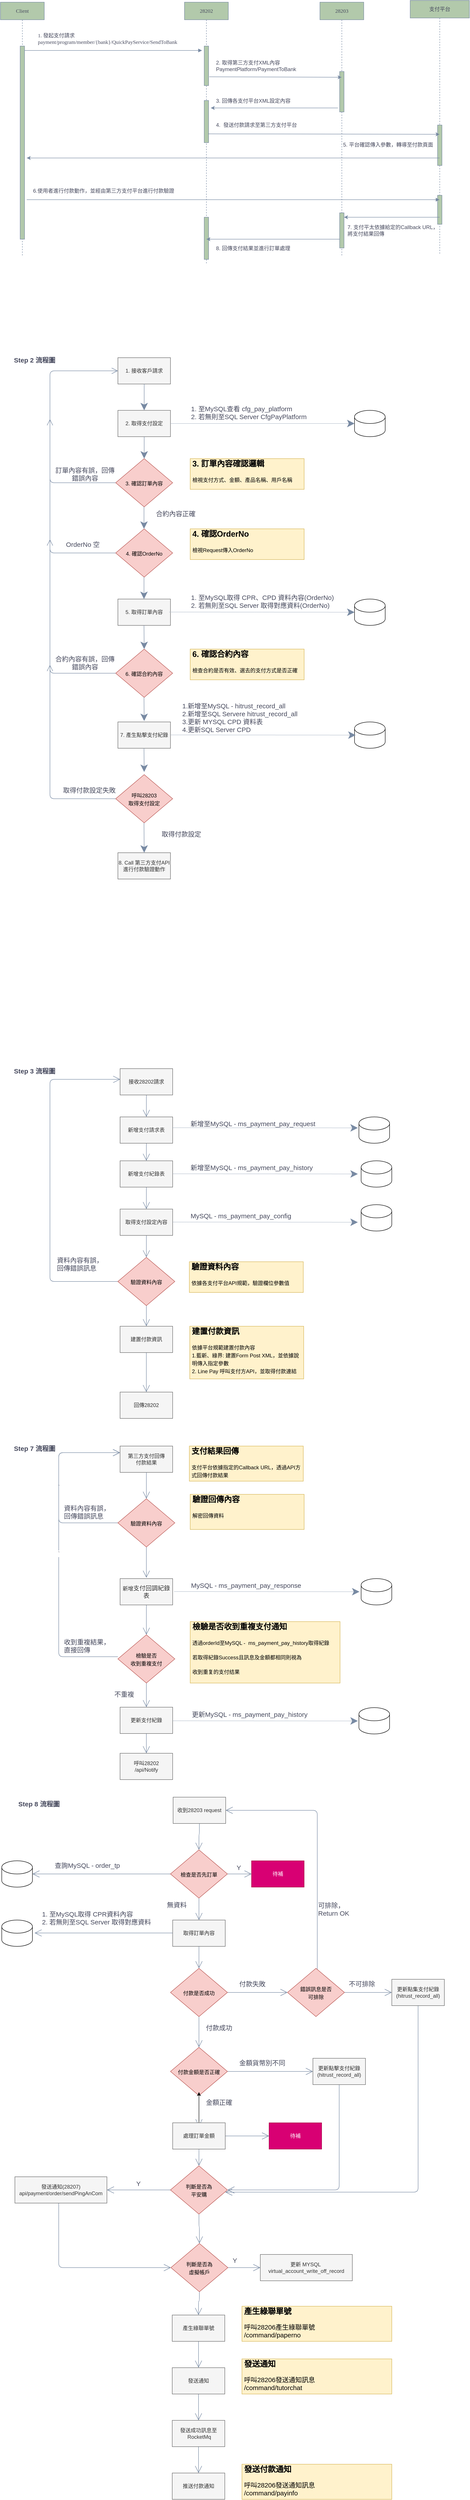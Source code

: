 <mxfile version="20.2.7" type="device"><diagram name="Page-1" id="13e1069c-82ec-6db2-03f1-153e76fe0fe0"><mxGraphModel dx="1422" dy="762" grid="1" gridSize="10" guides="1" tooltips="1" connect="1" arrows="1" fold="1" page="1" pageScale="1" pageWidth="1169" pageHeight="827" math="0" shadow="0"><root><mxCell id="0"/><mxCell id="1" parent="0"/><mxCell id="7baba1c4bc27f4b0-2" value="28202" style="shape=umlLifeline;perimeter=lifelinePerimeter;whiteSpace=wrap;html=1;container=1;collapsible=0;recursiveResize=0;outlineConnect=0;rounded=0;shadow=0;comic=0;labelBackgroundColor=none;strokeWidth=1;fontFamily=Verdana;fontSize=12;align=center;fillColor=#B2C9AB;strokeColor=#788AA3;fontColor=#46495D;" parent="1" vertex="1"><mxGeometry x="467" y="70" width="100" height="596" as="geometry"/></mxCell><mxCell id="7baba1c4bc27f4b0-10" value="" style="html=1;points=[];perimeter=orthogonalPerimeter;rounded=0;shadow=0;comic=0;labelBackgroundColor=none;strokeWidth=1;fontFamily=Verdana;fontSize=12;align=center;fillColor=#B2C9AB;strokeColor=#788AA3;fontColor=#46495D;" parent="7baba1c4bc27f4b0-2" vertex="1"><mxGeometry x="45" y="100" width="10" height="90" as="geometry"/></mxCell><mxCell id="J6iVhQArOqbqRwW2A1_2-15" value="" style="html=1;points=[];perimeter=orthogonalPerimeter;rounded=0;shadow=0;comic=0;labelBackgroundColor=none;strokeWidth=1;fontFamily=Verdana;fontSize=12;align=center;fillColor=#B2C9AB;strokeColor=#788AA3;fontColor=#46495D;" parent="7baba1c4bc27f4b0-2" vertex="1"><mxGeometry x="45" y="224" width="10" height="96" as="geometry"/></mxCell><mxCell id="J6iVhQArOqbqRwW2A1_2-30" value="" style="html=1;points=[];perimeter=orthogonalPerimeter;rounded=0;shadow=0;comic=0;labelBackgroundColor=none;strokeWidth=1;fontFamily=Verdana;fontSize=12;align=center;fillColor=#B2C9AB;strokeColor=#788AA3;fontColor=#46495D;" parent="7baba1c4bc27f4b0-2" vertex="1"><mxGeometry x="45.0" y="490" width="10" height="96" as="geometry"/></mxCell><mxCell id="7baba1c4bc27f4b0-3" value="28203" style="shape=umlLifeline;perimeter=lifelinePerimeter;whiteSpace=wrap;html=1;container=1;collapsible=0;recursiveResize=0;outlineConnect=0;rounded=0;shadow=0;comic=0;labelBackgroundColor=none;strokeWidth=1;fontFamily=Verdana;fontSize=12;align=center;fillColor=#B2C9AB;strokeColor=#788AA3;fontColor=#46495D;" parent="1" vertex="1"><mxGeometry x="776.05" y="70" width="100" height="580" as="geometry"/></mxCell><mxCell id="7baba1c4bc27f4b0-13" value="" style="html=1;points=[];perimeter=orthogonalPerimeter;rounded=0;shadow=0;comic=0;labelBackgroundColor=none;strokeWidth=1;fontFamily=Verdana;fontSize=12;align=center;fillColor=#B2C9AB;strokeColor=#788AA3;fontColor=#46495D;" parent="7baba1c4bc27f4b0-3" vertex="1"><mxGeometry x="45" y="158" width="10" height="92" as="geometry"/></mxCell><mxCell id="J6iVhQArOqbqRwW2A1_2-28" value="" style="html=1;points=[];perimeter=orthogonalPerimeter;rounded=0;shadow=0;comic=0;labelBackgroundColor=none;strokeWidth=1;fontFamily=Verdana;fontSize=12;align=center;fillColor=#B2C9AB;strokeColor=#788AA3;fontColor=#46495D;" parent="7baba1c4bc27f4b0-3" vertex="1"><mxGeometry x="45" y="480" width="10" height="80" as="geometry"/></mxCell><mxCell id="7baba1c4bc27f4b0-4" value="支付平台" style="shape=umlLifeline;perimeter=lifelinePerimeter;whiteSpace=wrap;html=1;container=1;collapsible=0;recursiveResize=0;outlineConnect=0;rounded=0;shadow=0;comic=0;labelBackgroundColor=none;strokeWidth=1;fontFamily=Verdana;fontSize=12;align=center;fillColor=#B2C9AB;strokeColor=#788AA3;fontColor=#46495D;" parent="1" vertex="1"><mxGeometry x="982" y="66" width="135" height="580" as="geometry"/></mxCell><mxCell id="J6iVhQArOqbqRwW2A1_2-19" value="" style="html=1;points=[];perimeter=orthogonalPerimeter;rounded=0;shadow=0;comic=0;labelBackgroundColor=none;strokeWidth=1;fontFamily=Verdana;fontSize=12;align=center;fillColor=#B2C9AB;strokeColor=#788AA3;fontColor=#46495D;" parent="7baba1c4bc27f4b0-4" vertex="1"><mxGeometry x="62.5" y="284" width="10" height="92" as="geometry"/></mxCell><mxCell id="J6iVhQArOqbqRwW2A1_2-25" value="" style="html=1;points=[];perimeter=orthogonalPerimeter;rounded=0;shadow=0;comic=0;labelBackgroundColor=none;strokeWidth=1;fontFamily=Verdana;fontSize=12;align=center;fillColor=#B2C9AB;strokeColor=#788AA3;fontColor=#46495D;" parent="7baba1c4bc27f4b0-4" vertex="1"><mxGeometry x="62.5" y="444" width="10" height="66" as="geometry"/></mxCell><mxCell id="7baba1c4bc27f4b0-8" value="Client" style="shape=umlLifeline;perimeter=lifelinePerimeter;whiteSpace=wrap;html=1;container=1;collapsible=0;recursiveResize=0;outlineConnect=0;rounded=0;shadow=0;comic=0;labelBackgroundColor=none;strokeWidth=1;fontFamily=Verdana;fontSize=12;align=center;fillColor=#B2C9AB;strokeColor=#788AA3;fontColor=#46495D;" parent="1" vertex="1"><mxGeometry x="47" y="70" width="100" height="580" as="geometry"/></mxCell><mxCell id="7baba1c4bc27f4b0-9" value="" style="html=1;points=[];perimeter=orthogonalPerimeter;rounded=0;shadow=0;comic=0;labelBackgroundColor=none;strokeWidth=1;fontFamily=Verdana;fontSize=12;align=center;fillColor=#B2C9AB;strokeColor=#788AA3;fontColor=#46495D;" parent="7baba1c4bc27f4b0-8" vertex="1"><mxGeometry x="45" y="100" width="10" height="440" as="geometry"/></mxCell><mxCell id="7baba1c4bc27f4b0-11" value="&lt;div style=&quot;text-align: left;&quot;&gt;&lt;span style=&quot;background-color: initial;&quot;&gt;1. 發起支付請求&lt;/span&gt;&lt;/div&gt;payment/program/member/{bank}/QuickPayService/SendToBank" style="html=1;verticalAlign=bottom;endArrow=block;labelBackgroundColor=none;fontFamily=Verdana;fontSize=12;edgeStyle=elbowEdgeStyle;elbow=vertical;rounded=0;curved=1;strokeColor=#788AA3;fontColor=#46495D;" parent="1" source="7baba1c4bc27f4b0-9" edge="1"><mxGeometry x="-0.066" y="10" relative="1" as="geometry"><mxPoint x="267" y="190" as="sourcePoint"/><mxPoint x="507" y="180" as="targetPoint"/><Array as="points"><mxPoint x="287" y="180"/></Array><mxPoint as="offset"/></mxGeometry></mxCell><mxCell id="J6iVhQArOqbqRwW2A1_2-12" value="" style="endArrow=classic;html=1;rounded=0;curved=1;strokeColor=#788AA3;fontColor=#46495D;" parent="1" target="7baba1c4bc27f4b0-3" edge="1"><mxGeometry width="50" height="50" relative="1" as="geometry"><mxPoint x="523.447" y="240" as="sourcePoint"/><mxPoint x="800.53" y="218.68" as="targetPoint"/><Array as="points"><mxPoint x="627" y="241"/></Array></mxGeometry></mxCell><mxCell id="J6iVhQArOqbqRwW2A1_2-14" value="2. 取得第三方支付XML內容&lt;br&gt;PaymentPlatform/PaymentToBank" style="text;html=1;strokeColor=none;fillColor=none;align=left;verticalAlign=middle;whiteSpace=wrap;rounded=0;fontColor=#46495D;" parent="1" vertex="1"><mxGeometry x="537" y="200" width="270" height="30" as="geometry"/></mxCell><mxCell id="J6iVhQArOqbqRwW2A1_2-16" value="" style="endArrow=classic;html=1;rounded=0;curved=1;strokeColor=#788AA3;fontColor=#46495D;" parent="1" edge="1"><mxGeometry width="50" height="50" relative="1" as="geometry"><mxPoint x="817" y="311" as="sourcePoint"/><mxPoint x="527" y="311" as="targetPoint"/><Array as="points"><mxPoint x="667" y="311"/></Array></mxGeometry></mxCell><mxCell id="J6iVhQArOqbqRwW2A1_2-17" value="3. 回傳各支付平台XML設定內容" style="text;html=1;strokeColor=none;fillColor=none;align=left;verticalAlign=middle;whiteSpace=wrap;rounded=0;fontColor=#46495D;" parent="1" vertex="1"><mxGeometry x="537" y="280" width="270" height="30" as="geometry"/></mxCell><mxCell id="J6iVhQArOqbqRwW2A1_2-20" value="" style="endArrow=classic;html=1;rounded=0;curved=1;strokeColor=#788AA3;fontColor=#46495D;" parent="1" target="7baba1c4bc27f4b0-4" edge="1"><mxGeometry width="50" height="50" relative="1" as="geometry"><mxPoint x="520.947" y="370" as="sourcePoint"/><mxPoint x="823.05" y="371" as="targetPoint"/><Array as="points"><mxPoint x="624.5" y="371"/></Array></mxGeometry></mxCell><mxCell id="J6iVhQArOqbqRwW2A1_2-21" value="4.&amp;nbsp; 發送付款請求至第三方支付平台" style="text;html=1;strokeColor=none;fillColor=none;align=left;verticalAlign=middle;whiteSpace=wrap;rounded=0;fontColor=#46495D;" parent="1" vertex="1"><mxGeometry x="537" y="335" width="430" height="30" as="geometry"/></mxCell><mxCell id="J6iVhQArOqbqRwW2A1_2-22" value="" style="endArrow=classic;html=1;rounded=0;curved=1;strokeColor=#788AA3;fontColor=#46495D;" parent="1" source="7baba1c4bc27f4b0-4" edge="1"><mxGeometry width="50" height="50" relative="1" as="geometry"><mxPoint x="1066.05" y="425" as="sourcePoint"/><mxPoint x="107" y="425" as="targetPoint"/><Array as="points"><mxPoint x="916.05" y="425"/></Array></mxGeometry></mxCell><mxCell id="J6iVhQArOqbqRwW2A1_2-23" value="5. 平台確認傳入參數，轉導至付款頁面" style="text;html=1;strokeColor=none;fillColor=none;align=left;verticalAlign=middle;whiteSpace=wrap;rounded=0;fontColor=#46495D;" parent="1" vertex="1"><mxGeometry x="827" y="380" width="220" height="30" as="geometry"/></mxCell><mxCell id="J6iVhQArOqbqRwW2A1_2-24" value="&lt;div style=&quot;text-align: left;&quot;&gt;&lt;/div&gt;" style="html=1;verticalAlign=bottom;endArrow=block;labelBackgroundColor=none;fontFamily=Verdana;fontSize=12;edgeStyle=elbowEdgeStyle;elbow=vertical;rounded=0;curved=1;strokeColor=#788AA3;fontColor=#46495D;exitX=0;exitY=1.167;exitDx=0;exitDy=0;exitPerimeter=0;" parent="1" source="J6iVhQArOqbqRwW2A1_2-26" target="7baba1c4bc27f4b0-4" edge="1"><mxGeometry x="-0.549" y="20" relative="1" as="geometry"><mxPoint x="46" y="519.999" as="sourcePoint"/><mxPoint x="1070.55" y="520.105" as="targetPoint"/><mxPoint as="offset"/><Array as="points"><mxPoint x="107" y="520"/></Array></mxGeometry></mxCell><mxCell id="J6iVhQArOqbqRwW2A1_2-26" value="6.使用者進行付款動作，並經由第三方支付平台進行付款驗證" style="text;html=1;align=center;verticalAlign=middle;resizable=0;points=[];autosize=1;strokeColor=none;fillColor=none;rounded=0;fontColor=#46495D;" parent="1" vertex="1"><mxGeometry x="107" y="485" width="350" height="30" as="geometry"/></mxCell><mxCell id="J6iVhQArOqbqRwW2A1_2-27" value="" style="endArrow=classic;html=1;rounded=0;curved=1;strokeColor=#788AA3;fontColor=#46495D;" parent="1" source="7baba1c4bc27f4b0-4" target="J6iVhQArOqbqRwW2A1_2-28" edge="1"><mxGeometry width="50" height="50" relative="1" as="geometry"><mxPoint x="1066.05" y="560" as="sourcePoint"/><mxPoint x="776.05" y="560" as="targetPoint"/><Array as="points"><mxPoint x="916.05" y="560"/></Array></mxGeometry></mxCell><mxCell id="J6iVhQArOqbqRwW2A1_2-29" value="7. 支付平太依據給定的Callback URL，&lt;br&gt;將支付結果回傳" style="text;html=1;align=left;verticalAlign=middle;resizable=0;points=[];autosize=1;strokeColor=none;fillColor=none;rounded=0;fontColor=#46495D;" parent="1" vertex="1"><mxGeometry x="837.05" y="570" width="230" height="40" as="geometry"/></mxCell><mxCell id="J6iVhQArOqbqRwW2A1_2-31" value="" style="endArrow=classic;html=1;rounded=0;curved=1;strokeColor=#788AA3;fontColor=#46495D;" parent="1" source="J6iVhQArOqbqRwW2A1_2-28" target="7baba1c4bc27f4b0-2" edge="1"><mxGeometry width="50" height="50" relative="1" as="geometry"><mxPoint x="809.975" y="610" as="sourcePoint"/><mxPoint x="537.0" y="610" as="targetPoint"/><Array as="points"><mxPoint x="622" y="610"/></Array></mxGeometry></mxCell><mxCell id="J6iVhQArOqbqRwW2A1_2-32" value="8. 回傳支付結果並進行訂單處理" style="text;html=1;align=left;verticalAlign=middle;resizable=0;points=[];autosize=1;strokeColor=none;fillColor=none;rounded=0;fontColor=#46495D;" parent="1" vertex="1"><mxGeometry x="537" y="616" width="190" height="30" as="geometry"/></mxCell><mxCell id="J6iVhQArOqbqRwW2A1_2-33" value="1. 接收客戶請求" style="rounded=0;whiteSpace=wrap;html=1;fillColor=#f5f5f5;strokeColor=#666666;fontColor=#333333;" parent="1" vertex="1"><mxGeometry x="315" y="880" width="120" height="60" as="geometry"/></mxCell><mxCell id="J6iVhQArOqbqRwW2A1_2-34" value="&lt;font style=&quot;font-size: 15px;&quot;&gt;&lt;b&gt;Step 2 流程圖&lt;/b&gt;&lt;/font&gt;" style="text;html=1;strokeColor=none;fillColor=none;align=center;verticalAlign=middle;whiteSpace=wrap;rounded=0;fontColor=#46495D;" parent="1" vertex="1"><mxGeometry x="70" y="870" width="110" height="30" as="geometry"/></mxCell><mxCell id="J6iVhQArOqbqRwW2A1_2-37" value="2. 取得支付設定" style="rounded=0;whiteSpace=wrap;html=1;fillColor=#f5f5f5;strokeColor=#666666;fontColor=#333333;" parent="1" vertex="1"><mxGeometry x="315" y="1000" width="120" height="60" as="geometry"/></mxCell><mxCell id="J6iVhQArOqbqRwW2A1_2-38" value="" style="endArrow=classic;html=1;rounded=0;fontSize=15;fontColor=#46495D;startSize=14;endSize=14;strokeColor=#788AA3;fillColor=#B2C9AB;curved=1;exitX=0.5;exitY=1;exitDx=0;exitDy=0;entryX=0.5;entryY=0;entryDx=0;entryDy=0;" parent="1" source="J6iVhQArOqbqRwW2A1_2-33" target="J6iVhQArOqbqRwW2A1_2-37" edge="1"><mxGeometry width="50" height="50" relative="1" as="geometry"><mxPoint x="165" y="1000" as="sourcePoint"/><mxPoint x="215" y="950" as="targetPoint"/></mxGeometry></mxCell><mxCell id="J6iVhQArOqbqRwW2A1_2-39" value="" style="shape=cylinder3;whiteSpace=wrap;html=1;boundedLbl=1;backgroundOutline=1;size=15;fontSize=15;" parent="1" vertex="1"><mxGeometry x="855" y="1000" width="70" height="60" as="geometry"/></mxCell><mxCell id="J6iVhQArOqbqRwW2A1_2-40" value="" style="endArrow=classic;html=1;rounded=0;fontSize=15;fontColor=#46495D;startSize=14;endSize=14;strokeColor=#788AA3;fillColor=#B2C9AB;curved=1;exitX=1;exitY=0.5;exitDx=0;exitDy=0;dashed=1;dashPattern=1 1;entryX=0;entryY=0.5;entryDx=0;entryDy=0;entryPerimeter=0;" parent="1" source="J6iVhQArOqbqRwW2A1_2-37" target="J6iVhQArOqbqRwW2A1_2-39" edge="1"><mxGeometry width="50" height="50" relative="1" as="geometry"><mxPoint x="605" y="1070" as="sourcePoint"/><mxPoint x="545" y="1030" as="targetPoint"/></mxGeometry></mxCell><mxCell id="J6iVhQArOqbqRwW2A1_2-42" value="1. 至MySQL查看&amp;nbsp;cfg_pay_platform&lt;br&gt;2. 若無則至SQL Server&amp;nbsp;CfgPayPlatform" style="text;html=1;strokeColor=none;fillColor=none;align=left;verticalAlign=middle;whiteSpace=wrap;rounded=0;fontSize=15;fontColor=#46495D;" parent="1" vertex="1"><mxGeometry x="480" y="980" width="320" height="50" as="geometry"/></mxCell><mxCell id="J6iVhQArOqbqRwW2A1_2-45" value="" style="endArrow=classic;html=1;rounded=0;fontSize=15;fontColor=#46495D;startSize=14;endSize=14;strokeColor=#788AA3;fillColor=#B2C9AB;curved=1;entryX=0.5;entryY=0;entryDx=0;entryDy=0;exitX=0.5;exitY=1;exitDx=0;exitDy=0;" parent="1" source="J6iVhQArOqbqRwW2A1_2-37" target="J6iVhQArOqbqRwW2A1_2-46" edge="1"><mxGeometry width="50" height="50" relative="1" as="geometry"><mxPoint x="385" y="1070" as="sourcePoint"/><mxPoint x="378" y="1119" as="targetPoint"/></mxGeometry></mxCell><mxCell id="J6iVhQArOqbqRwW2A1_2-46" value="&lt;font style=&quot;font-size: 12px;&quot;&gt;3. 確認訂單內容&lt;/font&gt;" style="rhombus;whiteSpace=wrap;html=1;fontSize=15;strokeColor=#b85450;fillColor=#f8cecc;" parent="1" vertex="1"><mxGeometry x="310" y="1110" width="130" height="110" as="geometry"/></mxCell><mxCell id="J6iVhQArOqbqRwW2A1_2-53" value="" style="endArrow=open;endFill=1;endSize=12;html=1;rounded=1;fontSize=15;fontColor=#46495D;strokeColor=#788AA3;fillColor=#B2C9AB;exitX=0;exitY=0.5;exitDx=0;exitDy=0;entryX=0;entryY=0.5;entryDx=0;entryDy=0;" parent="1" source="J6iVhQArOqbqRwW2A1_2-46" target="J6iVhQArOqbqRwW2A1_2-33" edge="1"><mxGeometry width="160" relative="1" as="geometry"><mxPoint x="110" y="1150" as="sourcePoint"/><mxPoint x="270" y="1150" as="targetPoint"/><Array as="points"><mxPoint x="160" y="1165"/><mxPoint x="160" y="1030"/><mxPoint x="160" y="910"/></Array></mxGeometry></mxCell><mxCell id="J6iVhQArOqbqRwW2A1_2-54" value="訂單內容有誤，回傳錯誤內容" style="text;html=1;strokeColor=none;fillColor=none;align=center;verticalAlign=middle;whiteSpace=wrap;rounded=0;fontSize=15;fontColor=#46495D;" parent="1" vertex="1"><mxGeometry x="170" y="1130" width="140" height="30" as="geometry"/></mxCell><mxCell id="J6iVhQArOqbqRwW2A1_2-55" value="&lt;h1 style=&quot;font-size: 18px;&quot;&gt;&lt;font style=&quot;font-size: 18px;&quot;&gt;3. 訂單內容確認邏輯&lt;/font&gt;&lt;/h1&gt;&lt;p style=&quot;&quot;&gt;&lt;font style=&quot;font-size: 12px;&quot;&gt;檢視支付方式、金額、產品名稱、用戶名稱&lt;/font&gt;&lt;/p&gt;" style="text;html=1;strokeColor=#d6b656;fillColor=#fff2cc;spacing=5;spacingTop=-20;whiteSpace=wrap;overflow=hidden;rounded=0;fontSize=15;" parent="1" vertex="1"><mxGeometry x="480" y="1110" width="260" height="70" as="geometry"/></mxCell><mxCell id="J6iVhQArOqbqRwW2A1_2-56" value="" style="endArrow=classic;html=1;rounded=0;fontSize=15;fontColor=#46495D;startSize=14;endSize=14;strokeColor=#788AA3;fillColor=#B2C9AB;curved=1;entryX=0.5;entryY=0;entryDx=0;entryDy=0;exitX=0.5;exitY=1;exitDx=0;exitDy=0;" parent="1" edge="1"><mxGeometry width="50" height="50" relative="1" as="geometry"><mxPoint x="374.57" y="1220" as="sourcePoint"/><mxPoint x="374.57" y="1270" as="targetPoint"/></mxGeometry></mxCell><mxCell id="J6iVhQArOqbqRwW2A1_2-57" value="&lt;font style=&quot;font-size: 12px;&quot;&gt;4. 確認OrderNo&lt;br&gt;&lt;/font&gt;" style="rhombus;whiteSpace=wrap;html=1;fontSize=15;strokeColor=#b85450;fillColor=#f8cecc;" parent="1" vertex="1"><mxGeometry x="310" y="1270" width="130" height="110" as="geometry"/></mxCell><mxCell id="J6iVhQArOqbqRwW2A1_2-58" value="合約內容正確" style="text;html=1;strokeColor=none;fillColor=none;align=left;verticalAlign=middle;whiteSpace=wrap;rounded=0;fontSize=15;fontColor=#46495D;" parent="1" vertex="1"><mxGeometry x="400" y="1220" width="140" height="30" as="geometry"/></mxCell><mxCell id="J6iVhQArOqbqRwW2A1_2-59" value="" style="endArrow=open;endFill=1;endSize=12;html=1;rounded=1;fontSize=15;fontColor=#46495D;strokeColor=#788AA3;fillColor=#B2C9AB;exitX=0;exitY=0.5;exitDx=0;exitDy=0;" parent="1" source="J6iVhQArOqbqRwW2A1_2-57" edge="1"><mxGeometry width="160" relative="1" as="geometry"><mxPoint x="310" y="1325" as="sourcePoint"/><mxPoint x="160" y="1020" as="targetPoint"/><Array as="points"><mxPoint x="160" y="1325"/><mxPoint x="160" y="1190"/><mxPoint x="160" y="1070"/></Array></mxGeometry></mxCell><mxCell id="J6iVhQArOqbqRwW2A1_2-60" value="OrderNo 空" style="text;html=1;strokeColor=none;fillColor=none;align=center;verticalAlign=middle;whiteSpace=wrap;rounded=0;fontSize=15;fontColor=#46495D;" parent="1" vertex="1"><mxGeometry x="165" y="1290" width="140" height="30" as="geometry"/></mxCell><mxCell id="J6iVhQArOqbqRwW2A1_2-62" value="" style="endArrow=classic;html=1;rounded=0;fontSize=15;fontColor=#46495D;startSize=14;endSize=14;strokeColor=#788AA3;fillColor=#B2C9AB;curved=1;entryX=0.5;entryY=0;entryDx=0;entryDy=0;exitX=0.5;exitY=1;exitDx=0;exitDy=0;" parent="1" edge="1"><mxGeometry width="50" height="50" relative="1" as="geometry"><mxPoint x="374.57" y="1380" as="sourcePoint"/><mxPoint x="374.57" y="1430" as="targetPoint"/></mxGeometry></mxCell><mxCell id="J6iVhQArOqbqRwW2A1_2-63" value="&lt;h1 style=&quot;font-size: 18px;&quot;&gt;4. 確認OrderNo&lt;/h1&gt;&lt;p style=&quot;&quot;&gt;&lt;font style=&quot;font-size: 12px;&quot;&gt;檢視Request傳入OrderNo&lt;/font&gt;&lt;/p&gt;" style="text;html=1;strokeColor=#d6b656;fillColor=#fff2cc;spacing=5;spacingTop=-20;whiteSpace=wrap;overflow=hidden;rounded=0;fontSize=15;" parent="1" vertex="1"><mxGeometry x="480" y="1270" width="260" height="70" as="geometry"/></mxCell><mxCell id="J6iVhQArOqbqRwW2A1_2-64" value="5. 取得訂單內容" style="rounded=0;whiteSpace=wrap;html=1;fillColor=#f5f5f5;strokeColor=#666666;fontColor=#333333;" parent="1" vertex="1"><mxGeometry x="315" y="1430" width="120" height="60" as="geometry"/></mxCell><mxCell id="J6iVhQArOqbqRwW2A1_2-65" value="" style="endArrow=classic;html=1;rounded=0;fontSize=15;fontColor=#46495D;startSize=14;endSize=14;strokeColor=#788AA3;fillColor=#B2C9AB;curved=1;exitX=1;exitY=0.5;exitDx=0;exitDy=0;dashed=1;dashPattern=1 1;entryX=0;entryY=0.5;entryDx=0;entryDy=0;entryPerimeter=0;" parent="1" target="J6iVhQArOqbqRwW2A1_2-66" edge="1"><mxGeometry width="50" height="50" relative="1" as="geometry"><mxPoint x="432.48" y="1459.57" as="sourcePoint"/><mxPoint x="787.53" y="1459.57" as="targetPoint"/></mxGeometry></mxCell><mxCell id="J6iVhQArOqbqRwW2A1_2-66" value="" style="shape=cylinder3;whiteSpace=wrap;html=1;boundedLbl=1;backgroundOutline=1;size=15;fontSize=15;" parent="1" vertex="1"><mxGeometry x="855" y="1430" width="70" height="60" as="geometry"/></mxCell><mxCell id="J6iVhQArOqbqRwW2A1_2-67" value="1. 至MySQL取得 CPR、CPD 資料內容(OrderNo)&lt;br&gt;2. 若無則至SQL Server 取得對應資料(OrderNo)" style="text;html=1;strokeColor=none;fillColor=none;align=left;verticalAlign=middle;whiteSpace=wrap;rounded=0;fontSize=15;fontColor=#46495D;" parent="1" vertex="1"><mxGeometry x="480" y="1410" width="350" height="50" as="geometry"/></mxCell><mxCell id="J6iVhQArOqbqRwW2A1_2-68" value="&lt;font style=&quot;font-size: 12px;&quot;&gt;6. 確認合約內容&lt;/font&gt;" style="rhombus;whiteSpace=wrap;html=1;fontSize=15;strokeColor=#b85450;fillColor=#f8cecc;" parent="1" vertex="1"><mxGeometry x="310" y="1544" width="130" height="110" as="geometry"/></mxCell><mxCell id="J6iVhQArOqbqRwW2A1_2-69" value="" style="endArrow=classic;html=1;rounded=0;fontSize=15;fontColor=#46495D;startSize=14;endSize=14;strokeColor=#788AA3;fillColor=#B2C9AB;curved=1;entryX=0.5;entryY=0;entryDx=0;entryDy=0;exitX=0.5;exitY=1;exitDx=0;exitDy=0;" parent="1" target="J6iVhQArOqbqRwW2A1_2-68" edge="1"><mxGeometry width="50" height="50" relative="1" as="geometry"><mxPoint x="374.57" y="1490" as="sourcePoint"/><mxPoint x="374.57" y="1540" as="targetPoint"/></mxGeometry></mxCell><mxCell id="J6iVhQArOqbqRwW2A1_2-70" value="" style="endArrow=open;endFill=1;endSize=12;html=1;rounded=1;fontSize=15;fontColor=#46495D;strokeColor=#788AA3;fillColor=#B2C9AB;exitX=0;exitY=0.5;exitDx=0;exitDy=0;" parent="1" edge="1"><mxGeometry width="160" relative="1" as="geometry"><mxPoint x="310" y="1599" as="sourcePoint"/><mxPoint x="160" y="1294" as="targetPoint"/><Array as="points"><mxPoint x="160" y="1599"/><mxPoint x="160" y="1464"/><mxPoint x="160" y="1344"/></Array></mxGeometry></mxCell><mxCell id="J6iVhQArOqbqRwW2A1_2-71" value="合約內容有誤，回傳錯誤內容" style="text;html=1;strokeColor=none;fillColor=none;align=center;verticalAlign=middle;whiteSpace=wrap;rounded=0;fontSize=15;fontColor=#46495D;" parent="1" vertex="1"><mxGeometry x="170" y="1560" width="140" height="30" as="geometry"/></mxCell><mxCell id="J6iVhQArOqbqRwW2A1_2-72" value="&lt;h1 style=&quot;font-size: 18px;&quot;&gt;6. 確認合約內容&lt;/h1&gt;&lt;p style=&quot;&quot;&gt;&lt;font style=&quot;font-size: 12px;&quot;&gt;檢查合約是否有效、選去的支付方式是否正確&lt;/font&gt;&lt;/p&gt;" style="text;html=1;strokeColor=#d6b656;fillColor=#fff2cc;spacing=5;spacingTop=-20;whiteSpace=wrap;overflow=hidden;rounded=0;fontSize=15;" parent="1" vertex="1"><mxGeometry x="480" y="1544" width="260" height="70" as="geometry"/></mxCell><mxCell id="J6iVhQArOqbqRwW2A1_2-73" value="" style="endArrow=classic;html=1;rounded=0;fontSize=15;fontColor=#46495D;startSize=14;endSize=14;strokeColor=#788AA3;fillColor=#B2C9AB;curved=1;entryX=0.5;entryY=0;entryDx=0;entryDy=0;exitX=0.5;exitY=1;exitDx=0;exitDy=0;" parent="1" edge="1"><mxGeometry width="50" height="50" relative="1" as="geometry"><mxPoint x="374.57" y="1654" as="sourcePoint"/><mxPoint x="375" y="1708" as="targetPoint"/></mxGeometry></mxCell><mxCell id="J6iVhQArOqbqRwW2A1_2-74" value="7. 產生點擊支付紀錄" style="rounded=0;whiteSpace=wrap;html=1;fillColor=#f5f5f5;strokeColor=#666666;fontColor=#333333;" parent="1" vertex="1"><mxGeometry x="315" y="1710" width="120" height="60" as="geometry"/></mxCell><mxCell id="J6iVhQArOqbqRwW2A1_2-75" value="" style="shape=cylinder3;whiteSpace=wrap;html=1;boundedLbl=1;backgroundOutline=1;size=15;fontSize=15;" parent="1" vertex="1"><mxGeometry x="855" y="1710" width="70" height="60" as="geometry"/></mxCell><mxCell id="J6iVhQArOqbqRwW2A1_2-76" value="" style="endArrow=classic;html=1;rounded=0;fontSize=15;fontColor=#46495D;startSize=14;endSize=14;strokeColor=#788AA3;fillColor=#B2C9AB;curved=1;exitX=1;exitY=0.5;exitDx=0;exitDy=0;dashed=1;dashPattern=1 1;entryX=0;entryY=0.5;entryDx=0;entryDy=0;entryPerimeter=0;" parent="1" edge="1"><mxGeometry width="50" height="50" relative="1" as="geometry"><mxPoint x="435" y="1739.57" as="sourcePoint"/><mxPoint x="857.52" y="1740" as="targetPoint"/></mxGeometry></mxCell><mxCell id="J6iVhQArOqbqRwW2A1_2-77" value="1.新增至MySQL -&amp;nbsp;hitrust_record_all&lt;br&gt;2.新增至SQL Servere&amp;nbsp;hitrust_record_all&lt;br&gt;3.更新 MYSQL CPD 資料表&lt;br&gt;4.更新SQL Server CPD" style="text;html=1;strokeColor=none;fillColor=none;align=left;verticalAlign=middle;whiteSpace=wrap;rounded=0;fontSize=15;fontColor=#46495D;" parent="1" vertex="1"><mxGeometry x="460" y="1660" width="350" height="80" as="geometry"/></mxCell><mxCell id="J6iVhQArOqbqRwW2A1_2-82" value="&lt;span style=&quot;font-size: 12px;&quot;&gt;呼叫28203 &lt;br&gt;取得支付設定&lt;/span&gt;" style="rhombus;whiteSpace=wrap;html=1;fontSize=15;strokeColor=#b85450;fillColor=#f8cecc;" parent="1" vertex="1"><mxGeometry x="310" y="1830" width="130" height="110" as="geometry"/></mxCell><mxCell id="J6iVhQArOqbqRwW2A1_2-84" value="" style="endArrow=classic;html=1;rounded=0;fontSize=15;fontColor=#46495D;startSize=14;endSize=14;strokeColor=#788AA3;fillColor=#B2C9AB;curved=1;entryX=0.5;entryY=0;entryDx=0;entryDy=0;exitX=0.5;exitY=1;exitDx=0;exitDy=0;" parent="1" edge="1"><mxGeometry width="50" height="50" relative="1" as="geometry"><mxPoint x="374.57" y="1770" as="sourcePoint"/><mxPoint x="375" y="1824" as="targetPoint"/></mxGeometry></mxCell><mxCell id="J6iVhQArOqbqRwW2A1_2-85" value="" style="endArrow=open;endFill=1;endSize=12;html=1;rounded=1;fontSize=15;fontColor=#46495D;strokeColor=#788AA3;fillColor=#B2C9AB;exitX=0;exitY=0.5;exitDx=0;exitDy=0;" parent="1" edge="1"><mxGeometry width="160" relative="1" as="geometry"><mxPoint x="310" y="1885" as="sourcePoint"/><mxPoint x="160" y="1580" as="targetPoint"/><Array as="points"><mxPoint x="160" y="1885"/><mxPoint x="160" y="1750"/><mxPoint x="160" y="1630"/></Array></mxGeometry></mxCell><mxCell id="J6iVhQArOqbqRwW2A1_2-86" value="取得付款設定失敗" style="text;html=1;strokeColor=none;fillColor=none;align=center;verticalAlign=middle;whiteSpace=wrap;rounded=0;fontSize=15;fontColor=#46495D;" parent="1" vertex="1"><mxGeometry x="180" y="1850" width="140" height="30" as="geometry"/></mxCell><mxCell id="J6iVhQArOqbqRwW2A1_2-87" value="8. Call 第三方支付API&lt;br&gt;進行付款驗證動作" style="rounded=0;whiteSpace=wrap;html=1;fillColor=#f5f5f5;strokeColor=#666666;fontColor=#333333;" parent="1" vertex="1"><mxGeometry x="315" y="2008" width="120" height="60" as="geometry"/></mxCell><mxCell id="J6iVhQArOqbqRwW2A1_2-88" value="" style="endArrow=classic;html=1;rounded=0;fontSize=15;fontColor=#46495D;startSize=14;endSize=14;strokeColor=#788AA3;fillColor=#B2C9AB;curved=1;entryX=0.5;entryY=0;entryDx=0;entryDy=0;exitX=0.5;exitY=1;exitDx=0;exitDy=0;" parent="1" target="J6iVhQArOqbqRwW2A1_2-87" edge="1"><mxGeometry width="50" height="50" relative="1" as="geometry"><mxPoint x="374.57" y="1940" as="sourcePoint"/><mxPoint x="375" y="1994" as="targetPoint"/></mxGeometry></mxCell><mxCell id="J6iVhQArOqbqRwW2A1_2-89" value="取得付款設定" style="text;html=1;strokeColor=none;fillColor=none;align=center;verticalAlign=middle;whiteSpace=wrap;rounded=0;fontSize=15;fontColor=#46495D;" parent="1" vertex="1"><mxGeometry x="390" y="1950" width="140" height="30" as="geometry"/></mxCell><mxCell id="J6iVhQArOqbqRwW2A1_2-104" style="edgeStyle=orthogonalEdgeStyle;rounded=1;orthogonalLoop=1;jettySize=auto;html=1;entryX=0.5;entryY=0;entryDx=0;entryDy=0;fontSize=12;fontColor=#46495D;endArrow=open;startSize=14;endSize=14;strokeColor=#788AA3;fillColor=#B2C9AB;" parent="1" source="J6iVhQArOqbqRwW2A1_2-90" target="J6iVhQArOqbqRwW2A1_2-94" edge="1"><mxGeometry relative="1" as="geometry"/></mxCell><mxCell id="J6iVhQArOqbqRwW2A1_2-90" value="接收28202請求" style="rounded=0;whiteSpace=wrap;html=1;fillColor=#f5f5f5;strokeColor=#666666;fontColor=#333333;" parent="1" vertex="1"><mxGeometry x="320" y="2500" width="120" height="60" as="geometry"/></mxCell><mxCell id="J6iVhQArOqbqRwW2A1_2-91" value="&lt;font style=&quot;font-size: 15px;&quot;&gt;&lt;b&gt;Step 3 流程圖&lt;/b&gt;&lt;/font&gt;" style="text;html=1;strokeColor=none;fillColor=none;align=center;verticalAlign=middle;whiteSpace=wrap;rounded=0;fontColor=#46495D;" parent="1" vertex="1"><mxGeometry x="70" y="2490" width="110" height="30" as="geometry"/></mxCell><mxCell id="J6iVhQArOqbqRwW2A1_2-103" style="edgeStyle=orthogonalEdgeStyle;rounded=1;orthogonalLoop=1;jettySize=auto;html=1;exitX=0.5;exitY=1;exitDx=0;exitDy=0;entryX=0.5;entryY=0;entryDx=0;entryDy=0;fontSize=12;fontColor=#46495D;endArrow=open;startSize=14;endSize=14;strokeColor=#788AA3;fillColor=#B2C9AB;" parent="1" source="J6iVhQArOqbqRwW2A1_2-94" target="J6iVhQArOqbqRwW2A1_2-98" edge="1"><mxGeometry relative="1" as="geometry"/></mxCell><mxCell id="J6iVhQArOqbqRwW2A1_2-94" value="&lt;font style=&quot;font-size: 12px;&quot;&gt;新增&lt;span style=&quot;font-family: Arial, sans-serif; text-align: start; background-color: rgb(255, 255, 255);&quot;&gt;支付請求表&lt;/span&gt;&lt;/font&gt;" style="rounded=0;whiteSpace=wrap;html=1;fillColor=#f5f5f5;strokeColor=#666666;fontColor=#333333;" parent="1" vertex="1"><mxGeometry x="320" y="2610" width="120" height="60" as="geometry"/></mxCell><mxCell id="J6iVhQArOqbqRwW2A1_2-95" value="" style="endArrow=classic;html=1;rounded=0;fontSize=15;fontColor=#46495D;startSize=14;endSize=14;strokeColor=#788AA3;fillColor=#B2C9AB;curved=1;exitX=1;exitY=0.5;exitDx=0;exitDy=0;dashed=1;dashPattern=1 1;entryX=0;entryY=0.5;entryDx=0;entryDy=0;entryPerimeter=0;" parent="1" edge="1"><mxGeometry width="50" height="50" relative="1" as="geometry"><mxPoint x="440" y="2634.57" as="sourcePoint"/><mxPoint x="862.52" y="2635" as="targetPoint"/></mxGeometry></mxCell><mxCell id="J6iVhQArOqbqRwW2A1_2-96" value="" style="shape=cylinder3;whiteSpace=wrap;html=1;boundedLbl=1;backgroundOutline=1;size=15;fontSize=15;" parent="1" vertex="1"><mxGeometry x="865" y="2610" width="70" height="60" as="geometry"/></mxCell><mxCell id="J6iVhQArOqbqRwW2A1_2-97" value="新增至MySQL - ms_payment_pay_request" style="text;html=1;strokeColor=none;fillColor=none;align=left;verticalAlign=middle;whiteSpace=wrap;rounded=0;fontSize=15;fontColor=#46495D;" parent="1" vertex="1"><mxGeometry x="479.05" y="2610" width="350" height="30" as="geometry"/></mxCell><mxCell id="J6iVhQArOqbqRwW2A1_2-122" style="edgeStyle=orthogonalEdgeStyle;rounded=1;orthogonalLoop=1;jettySize=auto;html=1;entryX=0.5;entryY=0;entryDx=0;entryDy=0;fontSize=12;fontColor=#46495D;endArrow=open;startSize=14;endSize=14;strokeColor=#788AA3;fillColor=#B2C9AB;" parent="1" source="J6iVhQArOqbqRwW2A1_2-98" target="J6iVhQArOqbqRwW2A1_2-121" edge="1"><mxGeometry relative="1" as="geometry"/></mxCell><mxCell id="J6iVhQArOqbqRwW2A1_2-98" value="&lt;font style=&quot;font-size: 12px;&quot;&gt;新增&lt;span style=&quot;font-family: Arial, sans-serif; text-align: start; background-color: rgb(255, 255, 255);&quot;&gt;支付紀錄表&lt;/span&gt;&lt;/font&gt;" style="rounded=0;whiteSpace=wrap;html=1;fillColor=#f5f5f5;strokeColor=#666666;fontColor=#333333;" parent="1" vertex="1"><mxGeometry x="320" y="2710" width="120" height="60" as="geometry"/></mxCell><mxCell id="J6iVhQArOqbqRwW2A1_2-105" value="" style="endArrow=classic;html=1;rounded=0;fontSize=15;fontColor=#46495D;startSize=14;endSize=14;strokeColor=#788AA3;fillColor=#B2C9AB;curved=1;exitX=1;exitY=0.5;exitDx=0;exitDy=0;dashed=1;dashPattern=1 1;entryX=0;entryY=0.5;entryDx=0;entryDy=0;entryPerimeter=0;" parent="1" edge="1"><mxGeometry width="50" height="50" relative="1" as="geometry"><mxPoint x="440" y="2739.57" as="sourcePoint"/><mxPoint x="862.52" y="2740" as="targetPoint"/></mxGeometry></mxCell><mxCell id="J6iVhQArOqbqRwW2A1_2-106" value="" style="shape=cylinder3;whiteSpace=wrap;html=1;boundedLbl=1;backgroundOutline=1;size=15;fontSize=15;" parent="1" vertex="1"><mxGeometry x="870.05" y="2710" width="70" height="60" as="geometry"/></mxCell><mxCell id="J6iVhQArOqbqRwW2A1_2-107" value="新增至MySQL - ms_payment_pay_history" style="text;html=1;strokeColor=none;fillColor=none;align=left;verticalAlign=middle;whiteSpace=wrap;rounded=0;fontSize=15;fontColor=#46495D;" parent="1" vertex="1"><mxGeometry x="479.05" y="2710" width="350" height="30" as="geometry"/></mxCell><mxCell id="J6iVhQArOqbqRwW2A1_2-110" style="edgeStyle=orthogonalEdgeStyle;rounded=1;orthogonalLoop=1;jettySize=auto;html=1;exitX=0;exitY=0.5;exitDx=0;exitDy=0;entryX=0.003;entryY=0.407;entryDx=0;entryDy=0;entryPerimeter=0;fontSize=12;fontColor=#46495D;endArrow=open;startSize=14;endSize=14;strokeColor=#788AA3;fillColor=#B2C9AB;" parent="1" source="J6iVhQArOqbqRwW2A1_2-108" target="J6iVhQArOqbqRwW2A1_2-90" edge="1"><mxGeometry relative="1" as="geometry"><Array as="points"><mxPoint x="160" y="2985"/><mxPoint x="160" y="2524"/></Array></mxGeometry></mxCell><mxCell id="J6iVhQArOqbqRwW2A1_2-116" style="edgeStyle=orthogonalEdgeStyle;rounded=1;orthogonalLoop=1;jettySize=auto;html=1;fontSize=12;fontColor=#46495D;endArrow=open;startSize=14;endSize=14;strokeColor=#788AA3;fillColor=#B2C9AB;" parent="1" source="J6iVhQArOqbqRwW2A1_2-108" target="J6iVhQArOqbqRwW2A1_2-114" edge="1"><mxGeometry relative="1" as="geometry"/></mxCell><mxCell id="J6iVhQArOqbqRwW2A1_2-108" value="&lt;span style=&quot;font-size: 12px;&quot;&gt;驗證資料內容&lt;/span&gt;" style="rhombus;whiteSpace=wrap;html=1;fontSize=15;strokeColor=#b85450;fillColor=#f8cecc;" parent="1" vertex="1"><mxGeometry x="314.95" y="2930" width="130" height="110" as="geometry"/></mxCell><mxCell id="J6iVhQArOqbqRwW2A1_2-111" value="&lt;h1 style=&quot;font-size: 18px;&quot;&gt;驗證資料內容&lt;/h1&gt;&lt;p style=&quot;&quot;&gt;&lt;span style=&quot;font-size: 12px;&quot;&gt;依據各支付平台API規範，驗證欄位參數值&lt;/span&gt;&lt;/p&gt;" style="text;html=1;strokeColor=#d6b656;fillColor=#fff2cc;spacing=5;spacingTop=-20;whiteSpace=wrap;overflow=hidden;rounded=0;fontSize=15;" parent="1" vertex="1"><mxGeometry x="478.05" y="2940" width="260" height="70" as="geometry"/></mxCell><mxCell id="J6iVhQArOqbqRwW2A1_2-112" value="資料內容有誤，&lt;br&gt;回傳錯誤訊息" style="text;html=1;strokeColor=none;fillColor=none;align=left;verticalAlign=middle;whiteSpace=wrap;rounded=0;fontSize=15;fontColor=#46495D;" parent="1" vertex="1"><mxGeometry x="174" y="2930" width="140" height="30" as="geometry"/></mxCell><mxCell id="J6iVhQArOqbqRwW2A1_2-120" style="edgeStyle=orthogonalEdgeStyle;rounded=1;orthogonalLoop=1;jettySize=auto;html=1;entryX=0.5;entryY=0;entryDx=0;entryDy=0;fontSize=12;fontColor=#46495D;endArrow=open;startSize=14;endSize=14;strokeColor=#788AA3;fillColor=#B2C9AB;" parent="1" source="J6iVhQArOqbqRwW2A1_2-114" target="J6iVhQArOqbqRwW2A1_2-119" edge="1"><mxGeometry relative="1" as="geometry"/></mxCell><mxCell id="J6iVhQArOqbqRwW2A1_2-114" value="建置付款資訊" style="rounded=0;whiteSpace=wrap;html=1;fillColor=#f5f5f5;strokeColor=#666666;fontColor=#333333;" parent="1" vertex="1"><mxGeometry x="319.95" y="3087" width="120" height="60" as="geometry"/></mxCell><mxCell id="J6iVhQArOqbqRwW2A1_2-117" value="&lt;h1 style=&quot;font-size: 18px;&quot;&gt;建置付款資訊&lt;/h1&gt;&lt;p style=&quot;&quot;&gt;&lt;span style=&quot;font-size: 12px;&quot;&gt;依據平台規範建置付款內容&lt;br&gt;1.藍新、綠界: 建置Form Post XML，並依據說明傳入指定參數&lt;br&gt;2. Line Pay 呼叫支付方API，並取得付款連結&lt;/span&gt;&lt;/p&gt;" style="text;html=1;strokeColor=#d6b656;fillColor=#fff2cc;spacing=5;spacingTop=-20;whiteSpace=wrap;overflow=hidden;rounded=0;fontSize=15;" parent="1" vertex="1"><mxGeometry x="479" y="3087" width="260" height="120" as="geometry"/></mxCell><mxCell id="J6iVhQArOqbqRwW2A1_2-119" value="回傳28202" style="rounded=0;whiteSpace=wrap;html=1;fillColor=#f5f5f5;strokeColor=#666666;fontColor=#333333;" parent="1" vertex="1"><mxGeometry x="319.95" y="3237" width="120" height="60" as="geometry"/></mxCell><mxCell id="J6iVhQArOqbqRwW2A1_2-123" style="edgeStyle=orthogonalEdgeStyle;rounded=1;orthogonalLoop=1;jettySize=auto;html=1;fontSize=12;fontColor=#46495D;endArrow=open;startSize=14;endSize=14;strokeColor=#788AA3;fillColor=#B2C9AB;" parent="1" source="J6iVhQArOqbqRwW2A1_2-121" target="J6iVhQArOqbqRwW2A1_2-108" edge="1"><mxGeometry relative="1" as="geometry"/></mxCell><mxCell id="J6iVhQArOqbqRwW2A1_2-121" value="取得支付設定內容" style="rounded=0;whiteSpace=wrap;html=1;fillColor=#f5f5f5;strokeColor=#666666;fontColor=#333333;" parent="1" vertex="1"><mxGeometry x="320" y="2820" width="120" height="60" as="geometry"/></mxCell><mxCell id="J6iVhQArOqbqRwW2A1_2-124" value="" style="endArrow=classic;html=1;rounded=0;fontSize=15;fontColor=#46495D;startSize=14;endSize=14;strokeColor=#788AA3;fillColor=#B2C9AB;curved=1;exitX=1;exitY=0.5;exitDx=0;exitDy=0;dashed=1;dashPattern=1 1;entryX=0;entryY=0.5;entryDx=0;entryDy=0;entryPerimeter=0;" parent="1" edge="1"><mxGeometry width="50" height="50" relative="1" as="geometry"><mxPoint x="440" y="2849.57" as="sourcePoint"/><mxPoint x="862.52" y="2850" as="targetPoint"/></mxGeometry></mxCell><mxCell id="J6iVhQArOqbqRwW2A1_2-125" value="" style="shape=cylinder3;whiteSpace=wrap;html=1;boundedLbl=1;backgroundOutline=1;size=15;fontSize=15;" parent="1" vertex="1"><mxGeometry x="870.05" y="2810" width="70" height="60" as="geometry"/></mxCell><mxCell id="J6iVhQArOqbqRwW2A1_2-126" value="MySQL - ms_payment_pay_config" style="text;html=1;strokeColor=none;fillColor=none;align=left;verticalAlign=middle;whiteSpace=wrap;rounded=0;fontSize=15;fontColor=#46495D;" parent="1" vertex="1"><mxGeometry x="479.05" y="2820" width="350" height="30" as="geometry"/></mxCell><mxCell id="J6iVhQArOqbqRwW2A1_2-133" style="edgeStyle=orthogonalEdgeStyle;rounded=1;orthogonalLoop=1;jettySize=auto;html=1;entryX=0.5;entryY=0;entryDx=0;entryDy=0;fontSize=12;fontColor=#46495D;endArrow=open;startSize=14;endSize=14;strokeColor=#788AA3;fillColor=#B2C9AB;" parent="1" source="J6iVhQArOqbqRwW2A1_2-129" edge="1"><mxGeometry relative="1" as="geometry"><mxPoint x="380" y="3480" as="targetPoint"/></mxGeometry></mxCell><mxCell id="J6iVhQArOqbqRwW2A1_2-129" value="第三方支付回傳&lt;br&gt;付款結果" style="rounded=0;whiteSpace=wrap;html=1;fillColor=#f5f5f5;strokeColor=#666666;fontColor=#333333;" parent="1" vertex="1"><mxGeometry x="319.95" y="3360" width="120" height="60" as="geometry"/></mxCell><mxCell id="J6iVhQArOqbqRwW2A1_2-130" value="&lt;font style=&quot;font-size: 15px;&quot;&gt;&lt;b&gt;Step 7 流程圖&lt;/b&gt;&lt;/font&gt;" style="text;html=1;strokeColor=none;fillColor=none;align=center;verticalAlign=middle;whiteSpace=wrap;rounded=0;fontColor=#46495D;" parent="1" vertex="1"><mxGeometry x="69.95" y="3350" width="110" height="30" as="geometry"/></mxCell><mxCell id="J6iVhQArOqbqRwW2A1_2-131" value="&lt;h1 style=&quot;font-size: 18px;&quot;&gt;支付結果回傳&lt;/h1&gt;&lt;p style=&quot;&quot;&gt;&lt;span style=&quot;font-size: 12px;&quot;&gt;支付平台依據指定的Callback URL，透過API方式回傳付款結果&lt;/span&gt;&lt;/p&gt;" style="text;html=1;strokeColor=#d6b656;fillColor=#fff2cc;spacing=5;spacingTop=-20;whiteSpace=wrap;overflow=hidden;rounded=0;fontSize=15;" parent="1" vertex="1"><mxGeometry x="478.05" y="3360" width="260" height="80" as="geometry"/></mxCell><mxCell id="J6iVhQArOqbqRwW2A1_2-134" value="&lt;h1 style=&quot;font-size: 18px;&quot;&gt;驗證回傳內容&lt;/h1&gt;&lt;p style=&quot;&quot;&gt;&lt;span style=&quot;font-size: 12px;&quot;&gt;解密回傳資料&lt;/span&gt;&lt;/p&gt;" style="text;html=1;strokeColor=#d6b656;fillColor=#fff2cc;spacing=5;spacingTop=-20;whiteSpace=wrap;overflow=hidden;rounded=0;fontSize=15;" parent="1" vertex="1"><mxGeometry x="480" y="3470" width="260" height="80" as="geometry"/></mxCell><mxCell id="J6iVhQArOqbqRwW2A1_2-137" value="`" style="edgeStyle=orthogonalEdgeStyle;rounded=1;orthogonalLoop=1;jettySize=auto;html=1;entryX=0;entryY=0.25;entryDx=0;entryDy=0;fontSize=12;fontColor=#46495D;endArrow=open;startSize=14;endSize=14;strokeColor=#788AA3;fillColor=#B2C9AB;exitX=0;exitY=0.5;exitDx=0;exitDy=0;" parent="1" source="J6iVhQArOqbqRwW2A1_2-135" target="J6iVhQArOqbqRwW2A1_2-129" edge="1"><mxGeometry relative="1" as="geometry"><Array as="points"><mxPoint x="180" y="3535"/><mxPoint x="180" y="3375"/></Array></mxGeometry></mxCell><mxCell id="J6iVhQArOqbqRwW2A1_2-141" style="edgeStyle=orthogonalEdgeStyle;rounded=1;orthogonalLoop=1;jettySize=auto;html=1;fontSize=12;fontColor=#46495D;endArrow=open;startSize=14;endSize=14;strokeColor=#788AA3;fillColor=#B2C9AB;" parent="1" source="J6iVhQArOqbqRwW2A1_2-135" edge="1"><mxGeometry relative="1" as="geometry"><mxPoint x="380" y="3660" as="targetPoint"/></mxGeometry></mxCell><mxCell id="J6iVhQArOqbqRwW2A1_2-135" value="&lt;span style=&quot;font-size: 12px;&quot;&gt;驗證資料內容&lt;/span&gt;" style="rhombus;whiteSpace=wrap;html=1;fontSize=15;strokeColor=#b85450;fillColor=#f8cecc;" parent="1" vertex="1"><mxGeometry x="315" y="3480" width="130" height="110" as="geometry"/></mxCell><mxCell id="J6iVhQArOqbqRwW2A1_2-139" value="資料內容有誤，&lt;br&gt;回傳錯誤訊息" style="text;html=1;strokeColor=none;fillColor=none;align=left;verticalAlign=middle;whiteSpace=wrap;rounded=0;fontSize=15;fontColor=#46495D;" parent="1" vertex="1"><mxGeometry x="190" y="3495" width="140" height="30" as="geometry"/></mxCell><mxCell id="J6iVhQArOqbqRwW2A1_2-147" style="edgeStyle=orthogonalEdgeStyle;rounded=1;orthogonalLoop=1;jettySize=auto;html=1;entryX=0.5;entryY=0;entryDx=0;entryDy=0;fontSize=12;fontColor=#46495D;endArrow=open;startSize=14;endSize=14;strokeColor=#788AA3;fillColor=#B2C9AB;" parent="1" source="J6iVhQArOqbqRwW2A1_2-140" target="J6iVhQArOqbqRwW2A1_2-146" edge="1"><mxGeometry relative="1" as="geometry"/></mxCell><mxCell id="J6iVhQArOqbqRwW2A1_2-140" value="新增&lt;span style=&quot;font-family: Arial, sans-serif; font-size: 14px; text-align: start; background-color: rgb(255, 255, 255);&quot;&gt;支付回調紀錄表&lt;/span&gt;" style="rounded=0;whiteSpace=wrap;html=1;fillColor=#f5f5f5;strokeColor=#666666;fontColor=#333333;" parent="1" vertex="1"><mxGeometry x="320" y="3662" width="120" height="60" as="geometry"/></mxCell><mxCell id="J6iVhQArOqbqRwW2A1_2-143" value="" style="endArrow=classic;html=1;rounded=0;fontSize=15;fontColor=#46495D;startSize=14;endSize=14;strokeColor=#788AA3;fillColor=#B2C9AB;curved=1;exitX=1;exitY=0.5;exitDx=0;exitDy=0;dashed=1;dashPattern=1 1;entryX=0;entryY=0.5;entryDx=0;entryDy=0;entryPerimeter=0;" parent="1" edge="1"><mxGeometry width="50" height="50" relative="1" as="geometry"><mxPoint x="443.74" y="3691.47" as="sourcePoint"/><mxPoint x="866.26" y="3691.9" as="targetPoint"/></mxGeometry></mxCell><mxCell id="J6iVhQArOqbqRwW2A1_2-144" value="" style="shape=cylinder3;whiteSpace=wrap;html=1;boundedLbl=1;backgroundOutline=1;size=15;fontSize=15;" parent="1" vertex="1"><mxGeometry x="870.05" y="3662" width="70" height="60" as="geometry"/></mxCell><mxCell id="J6iVhQArOqbqRwW2A1_2-145" value="MySQL - ms_payment_pay_response" style="text;html=1;strokeColor=none;fillColor=none;align=left;verticalAlign=middle;whiteSpace=wrap;rounded=0;fontSize=15;fontColor=#46495D;" parent="1" vertex="1"><mxGeometry x="480" y="3662" width="350" height="30" as="geometry"/></mxCell><mxCell id="J6iVhQArOqbqRwW2A1_2-156" style="edgeStyle=orthogonalEdgeStyle;rounded=1;orthogonalLoop=1;jettySize=auto;html=1;fontSize=12;fontColor=#46495D;endArrow=open;startSize=14;endSize=14;strokeColor=#788AA3;fillColor=#B2C9AB;" parent="1" source="J6iVhQArOqbqRwW2A1_2-146" target="J6iVhQArOqbqRwW2A1_2-155" edge="1"><mxGeometry relative="1" as="geometry"/></mxCell><mxCell id="J6iVhQArOqbqRwW2A1_2-146" value="&lt;span style=&quot;font-size: 12px;&quot;&gt;檢驗是否&lt;br&gt;收到重複支付&lt;/span&gt;" style="rhombus;whiteSpace=wrap;html=1;fontSize=15;strokeColor=#b85450;fillColor=#f8cecc;" parent="1" vertex="1"><mxGeometry x="315" y="3790" width="130" height="110" as="geometry"/></mxCell><mxCell id="J6iVhQArOqbqRwW2A1_2-151" value="&lt;h1 style=&quot;font-size: 18px;&quot;&gt;檢驗是否收到重複支付通知&lt;/h1&gt;&lt;p style=&quot;&quot;&gt;&lt;span style=&quot;font-size: 12px;&quot;&gt;透過orderId至MySQL -&amp;nbsp; ms_payment_pay_history取得紀錄&lt;/span&gt;&lt;/p&gt;&lt;p style=&quot;&quot;&gt;&lt;span style=&quot;font-size: 12px;&quot;&gt;若取得紀錄Success且訊息及金額都相同則視為&lt;/span&gt;&lt;/p&gt;&lt;span style=&quot;font-size: 12px;&quot;&gt;收到重复的支付结果&lt;/span&gt;" style="text;html=1;strokeColor=#d6b656;fillColor=#fff2cc;spacing=5;spacingTop=-20;whiteSpace=wrap;overflow=hidden;rounded=0;fontSize=15;" parent="1" vertex="1"><mxGeometry x="480" y="3760" width="341.95" height="140" as="geometry"/></mxCell><mxCell id="J6iVhQArOqbqRwW2A1_2-152" value="`" style="edgeStyle=orthogonalEdgeStyle;rounded=1;orthogonalLoop=1;jettySize=auto;html=1;entryX=0;entryY=0.25;entryDx=0;entryDy=0;fontSize=12;fontColor=#46495D;endArrow=open;startSize=14;endSize=14;strokeColor=#788AA3;fillColor=#B2C9AB;exitX=0;exitY=0.5;exitDx=0;exitDy=0;" parent="1" target="J6iVhQArOqbqRwW2A1_2-129" edge="1"><mxGeometry relative="1" as="geometry"><mxPoint x="315" y="3840" as="sourcePoint"/><mxPoint x="319.95" y="3680" as="targetPoint"/><Array as="points"><mxPoint x="180" y="3840"/><mxPoint x="180" y="3375"/></Array></mxGeometry></mxCell><mxCell id="J6iVhQArOqbqRwW2A1_2-153" value="收到重複結果，&lt;br&gt;直接回傳" style="text;html=1;strokeColor=none;fillColor=none;align=left;verticalAlign=middle;whiteSpace=wrap;rounded=0;fontSize=15;fontColor=#46495D;" parent="1" vertex="1"><mxGeometry x="190" y="3800" width="140" height="30" as="geometry"/></mxCell><mxCell id="J6iVhQArOqbqRwW2A1_2-164" style="edgeStyle=orthogonalEdgeStyle;rounded=1;orthogonalLoop=1;jettySize=auto;html=1;fontSize=12;fontColor=#46495D;endArrow=open;startSize=14;endSize=14;strokeColor=#788AA3;fillColor=#B2C9AB;" parent="1" source="J6iVhQArOqbqRwW2A1_2-155" target="J6iVhQArOqbqRwW2A1_2-162" edge="1"><mxGeometry relative="1" as="geometry"/></mxCell><mxCell id="J6iVhQArOqbqRwW2A1_2-155" value="更新支付紀錄" style="rounded=0;whiteSpace=wrap;html=1;fillColor=#f5f5f5;strokeColor=#666666;fontColor=#333333;" parent="1" vertex="1"><mxGeometry x="320" y="3955" width="120" height="60" as="geometry"/></mxCell><mxCell id="J6iVhQArOqbqRwW2A1_2-157" value="不重複" style="text;html=1;strokeColor=none;fillColor=none;align=left;verticalAlign=middle;whiteSpace=wrap;rounded=0;fontSize=15;fontColor=#46495D;" parent="1" vertex="1"><mxGeometry x="305" y="3910" width="70" height="30" as="geometry"/></mxCell><mxCell id="J6iVhQArOqbqRwW2A1_2-158" value="" style="endArrow=classic;html=1;rounded=0;fontSize=15;fontColor=#46495D;startSize=14;endSize=14;strokeColor=#788AA3;fillColor=#B2C9AB;curved=1;exitX=1;exitY=0.5;exitDx=0;exitDy=0;dashed=1;dashPattern=1 1;entryX=0;entryY=0.5;entryDx=0;entryDy=0;entryPerimeter=0;" parent="1" edge="1"><mxGeometry width="50" height="50" relative="1" as="geometry"><mxPoint x="440.0" y="3986.0" as="sourcePoint"/><mxPoint x="862.52" y="3986.43" as="targetPoint"/></mxGeometry></mxCell><mxCell id="J6iVhQArOqbqRwW2A1_2-159" value="" style="shape=cylinder3;whiteSpace=wrap;html=1;boundedLbl=1;backgroundOutline=1;size=15;fontSize=15;" parent="1" vertex="1"><mxGeometry x="865" y="3956" width="70" height="60" as="geometry"/></mxCell><mxCell id="J6iVhQArOqbqRwW2A1_2-161" value="更新MySQL - ms_payment_pay_history" style="text;html=1;strokeColor=none;fillColor=none;align=left;verticalAlign=middle;whiteSpace=wrap;rounded=0;fontSize=15;fontColor=#46495D;" parent="1" vertex="1"><mxGeometry x="482" y="3956" width="350" height="30" as="geometry"/></mxCell><mxCell id="J6iVhQArOqbqRwW2A1_2-162" value="呼叫28202&lt;br&gt;/api/Notify" style="rounded=0;whiteSpace=wrap;html=1;fillColor=#f5f5f5;strokeColor=#666666;fontColor=#333333;" parent="1" vertex="1"><mxGeometry x="319.95" y="4060" width="120" height="60" as="geometry"/></mxCell><mxCell id="J6iVhQArOqbqRwW2A1_2-169" style="edgeStyle=orthogonalEdgeStyle;rounded=1;orthogonalLoop=1;jettySize=auto;html=1;entryX=0.5;entryY=0;entryDx=0;entryDy=0;fontSize=12;fontColor=#46495D;endArrow=open;startSize=14;endSize=14;strokeColor=#788AA3;fillColor=#B2C9AB;" parent="1" source="J6iVhQArOqbqRwW2A1_2-165" target="J6iVhQArOqbqRwW2A1_2-168" edge="1"><mxGeometry relative="1" as="geometry"/></mxCell><mxCell id="J6iVhQArOqbqRwW2A1_2-165" value="收到28203 request" style="rounded=0;whiteSpace=wrap;html=1;fillColor=#f5f5f5;strokeColor=#666666;fontColor=#333333;" parent="1" vertex="1"><mxGeometry x="441" y="4160" width="120" height="60" as="geometry"/></mxCell><mxCell id="J6iVhQArOqbqRwW2A1_2-166" value="&lt;font style=&quot;font-size: 15px;&quot;&gt;&lt;b&gt;Step 8 流程圖&lt;/b&gt;&lt;/font&gt;" style="text;html=1;strokeColor=none;fillColor=none;align=center;verticalAlign=middle;whiteSpace=wrap;rounded=0;fontColor=#46495D;" parent="1" vertex="1"><mxGeometry x="80" y="4160" width="110" height="30" as="geometry"/></mxCell><mxCell id="J6iVhQArOqbqRwW2A1_2-171" style="edgeStyle=orthogonalEdgeStyle;rounded=1;orthogonalLoop=1;jettySize=auto;html=1;fontSize=12;fontColor=#46495D;endArrow=open;startSize=14;endSize=14;strokeColor=#788AA3;fillColor=#B2C9AB;" parent="1" source="J6iVhQArOqbqRwW2A1_2-168" target="J6iVhQArOqbqRwW2A1_2-170" edge="1"><mxGeometry relative="1" as="geometry"/></mxCell><mxCell id="J6iVhQArOqbqRwW2A1_2-174" style="edgeStyle=orthogonalEdgeStyle;rounded=1;orthogonalLoop=1;jettySize=auto;html=1;entryX=0.5;entryY=0;entryDx=0;entryDy=0;fontSize=12;fontColor=#46495D;endArrow=open;startSize=14;endSize=14;strokeColor=#788AA3;fillColor=#B2C9AB;" parent="1" source="J6iVhQArOqbqRwW2A1_2-168" target="J6iVhQArOqbqRwW2A1_2-173" edge="1"><mxGeometry relative="1" as="geometry"/></mxCell><mxCell id="J6iVhQArOqbqRwW2A1_2-205" style="edgeStyle=orthogonalEdgeStyle;rounded=1;orthogonalLoop=1;jettySize=auto;html=1;entryX=0;entryY=0.5;entryDx=0;entryDy=0;fontSize=12;fontColor=#46495D;endArrow=open;startSize=14;endSize=14;strokeColor=#788AA3;fillColor=#B2C9AB;" parent="1" source="J6iVhQArOqbqRwW2A1_2-168" target="J6iVhQArOqbqRwW2A1_2-204" edge="1"><mxGeometry relative="1" as="geometry"/></mxCell><mxCell id="J6iVhQArOqbqRwW2A1_2-168" value="&lt;span style=&quot;font-size: 12px;&quot;&gt;檢查是否先訂單&lt;/span&gt;" style="rhombus;whiteSpace=wrap;html=1;fontSize=15;strokeColor=#b85450;fillColor=#f8cecc;" parent="1" vertex="1"><mxGeometry x="434.95" y="4280" width="130" height="110" as="geometry"/></mxCell><mxCell id="J6iVhQArOqbqRwW2A1_2-170" value="" style="shape=cylinder3;whiteSpace=wrap;html=1;boundedLbl=1;backgroundOutline=1;size=15;fontSize=15;" parent="1" vertex="1"><mxGeometry x="50" y="4305" width="70" height="60" as="geometry"/></mxCell><mxCell id="J6iVhQArOqbqRwW2A1_2-172" value="查詢MySQL - order_tp" style="text;html=1;strokeColor=none;fillColor=none;align=left;verticalAlign=middle;whiteSpace=wrap;rounded=0;fontSize=15;fontColor=#46495D;" parent="1" vertex="1"><mxGeometry x="169" y="4300" width="350" height="30" as="geometry"/></mxCell><mxCell id="J6iVhQArOqbqRwW2A1_2-180" style="edgeStyle=orthogonalEdgeStyle;rounded=1;orthogonalLoop=1;jettySize=auto;html=1;entryX=0.5;entryY=0;entryDx=0;entryDy=0;fontSize=12;fontColor=#46495D;endArrow=open;startSize=14;endSize=14;strokeColor=#788AA3;fillColor=#B2C9AB;" parent="1" source="J6iVhQArOqbqRwW2A1_2-173" target="J6iVhQArOqbqRwW2A1_2-179" edge="1"><mxGeometry relative="1" as="geometry"/></mxCell><mxCell id="J6iVhQArOqbqRwW2A1_2-173" value="取得訂單內容" style="rounded=0;whiteSpace=wrap;html=1;fillColor=#f5f5f5;strokeColor=#666666;fontColor=#333333;" parent="1" vertex="1"><mxGeometry x="440" y="4440" width="120" height="60" as="geometry"/></mxCell><mxCell id="J6iVhQArOqbqRwW2A1_2-175" value="無資料" style="text;html=1;strokeColor=none;fillColor=none;align=left;verticalAlign=middle;whiteSpace=wrap;rounded=0;fontSize=15;fontColor=#46495D;" parent="1" vertex="1"><mxGeometry x="425" y="4390" width="70" height="30" as="geometry"/></mxCell><mxCell id="J6iVhQArOqbqRwW2A1_2-176" value="1. 至MySQL取得 CPR資料內容&lt;br&gt;2. 若無則至SQL Server 取得對應資料" style="text;html=1;strokeColor=none;fillColor=none;align=left;verticalAlign=middle;whiteSpace=wrap;rounded=0;fontSize=15;fontColor=#46495D;" parent="1" vertex="1"><mxGeometry x="140" y="4410" width="350" height="50" as="geometry"/></mxCell><mxCell id="J6iVhQArOqbqRwW2A1_2-177" value="" style="shape=cylinder3;whiteSpace=wrap;html=1;boundedLbl=1;backgroundOutline=1;size=15;fontSize=15;" parent="1" vertex="1"><mxGeometry x="50" y="4440" width="70" height="60" as="geometry"/></mxCell><mxCell id="J6iVhQArOqbqRwW2A1_2-178" style="edgeStyle=orthogonalEdgeStyle;rounded=1;orthogonalLoop=1;jettySize=auto;html=1;fontSize=12;fontColor=#46495D;endArrow=open;startSize=14;endSize=14;strokeColor=#788AA3;fillColor=#B2C9AB;" parent="1" edge="1"><mxGeometry relative="1" as="geometry"><mxPoint x="439.95" y="4469.47" as="sourcePoint"/><mxPoint x="125" y="4469.47" as="targetPoint"/></mxGeometry></mxCell><mxCell id="J6iVhQArOqbqRwW2A1_2-183" style="edgeStyle=orthogonalEdgeStyle;rounded=1;orthogonalLoop=1;jettySize=auto;html=1;fontSize=12;fontColor=#46495D;endArrow=open;startSize=14;endSize=14;strokeColor=#788AA3;fillColor=#B2C9AB;" parent="1" source="J6iVhQArOqbqRwW2A1_2-179" target="J6iVhQArOqbqRwW2A1_2-182" edge="1"><mxGeometry relative="1" as="geometry"/></mxCell><mxCell id="J6iVhQArOqbqRwW2A1_2-194" style="edgeStyle=orthogonalEdgeStyle;rounded=1;orthogonalLoop=1;jettySize=auto;html=1;exitX=0.5;exitY=1;exitDx=0;exitDy=0;fontSize=12;fontColor=#46495D;endArrow=open;startSize=14;endSize=14;strokeColor=#788AA3;fillColor=#B2C9AB;" parent="1" source="J6iVhQArOqbqRwW2A1_2-179" target="J6iVhQArOqbqRwW2A1_2-186" edge="1"><mxGeometry relative="1" as="geometry"/></mxCell><mxCell id="J6iVhQArOqbqRwW2A1_2-179" value="&lt;span style=&quot;font-size: 12px;&quot;&gt;付款是否成功&lt;/span&gt;" style="rhombus;whiteSpace=wrap;html=1;fontSize=15;strokeColor=#b85450;fillColor=#f8cecc;" parent="1" vertex="1"><mxGeometry x="435" y="4550" width="130" height="110" as="geometry"/></mxCell><mxCell id="J6iVhQArOqbqRwW2A1_2-190" style="edgeStyle=orthogonalEdgeStyle;rounded=1;orthogonalLoop=1;jettySize=auto;html=1;entryX=0;entryY=0.5;entryDx=0;entryDy=0;fontSize=12;fontColor=#46495D;endArrow=open;startSize=14;endSize=14;strokeColor=#788AA3;fillColor=#B2C9AB;" parent="1" source="J6iVhQArOqbqRwW2A1_2-182" target="J6iVhQArOqbqRwW2A1_2-189" edge="1"><mxGeometry relative="1" as="geometry"/></mxCell><mxCell id="J6iVhQArOqbqRwW2A1_2-192" style="edgeStyle=orthogonalEdgeStyle;rounded=1;orthogonalLoop=1;jettySize=auto;html=1;entryX=1;entryY=0.5;entryDx=0;entryDy=0;fontSize=12;fontColor=#46495D;endArrow=open;startSize=14;endSize=14;strokeColor=#788AA3;fillColor=#B2C9AB;" parent="1" source="J6iVhQArOqbqRwW2A1_2-182" target="J6iVhQArOqbqRwW2A1_2-165" edge="1"><mxGeometry relative="1" as="geometry"><Array as="points"><mxPoint x="770" y="4190"/></Array></mxGeometry></mxCell><mxCell id="J6iVhQArOqbqRwW2A1_2-182" value="&lt;span style=&quot;font-size: 12px;&quot;&gt;錯誤訊息是否&lt;br&gt;可排除&lt;br&gt;&lt;/span&gt;" style="rhombus;whiteSpace=wrap;html=1;fontSize=15;strokeColor=#b85450;fillColor=#f8cecc;" parent="1" vertex="1"><mxGeometry x="702" y="4550" width="130" height="110" as="geometry"/></mxCell><mxCell id="J6iVhQArOqbqRwW2A1_2-184" value="付款失敗" style="text;html=1;strokeColor=none;fillColor=none;align=left;verticalAlign=middle;whiteSpace=wrap;rounded=0;fontSize=15;fontColor=#46495D;" parent="1" vertex="1"><mxGeometry x="590" y="4570" width="70" height="30" as="geometry"/></mxCell><mxCell id="J6iVhQArOqbqRwW2A1_2-197" style="edgeStyle=orthogonalEdgeStyle;rounded=1;orthogonalLoop=1;jettySize=auto;html=1;exitX=1;exitY=0.5;exitDx=0;exitDy=0;fontSize=12;fontColor=#46495D;endArrow=open;startSize=14;endSize=14;strokeColor=#788AA3;fillColor=#B2C9AB;" parent="1" source="J6iVhQArOqbqRwW2A1_2-186" target="J6iVhQArOqbqRwW2A1_2-196" edge="1"><mxGeometry relative="1" as="geometry"/></mxCell><mxCell id="J6iVhQArOqbqRwW2A1_2-200" style="edgeStyle=orthogonalEdgeStyle;rounded=1;orthogonalLoop=1;jettySize=auto;html=1;fontSize=12;fontColor=#46495D;endArrow=open;startSize=14;endSize=14;strokeColor=#788AA3;fillColor=#B2C9AB;" parent="1" source="J6iVhQArOqbqRwW2A1_2-186" edge="1"><mxGeometry relative="1" as="geometry"><mxPoint x="500" y="4910" as="targetPoint"/></mxGeometry></mxCell><mxCell id="J6iVhQArOqbqRwW2A1_2-186" value="&lt;span style=&quot;font-size: 12px;&quot;&gt;付款金額是否正確&lt;/span&gt;" style="rhombus;whiteSpace=wrap;html=1;fontSize=15;strokeColor=#b85450;fillColor=#f8cecc;" parent="1" vertex="1"><mxGeometry x="435" y="4730" width="130" height="110" as="geometry"/></mxCell><mxCell id="J6iVhQArOqbqRwW2A1_2-215" style="edgeStyle=orthogonalEdgeStyle;rounded=1;orthogonalLoop=1;jettySize=auto;html=1;exitX=0.5;exitY=1;exitDx=0;exitDy=0;fontSize=12;fontColor=#46495D;endArrow=open;startSize=14;endSize=14;strokeColor=#788AA3;fillColor=#B2C9AB;" parent="1" source="J6iVhQArOqbqRwW2A1_2-189" edge="1"><mxGeometry relative="1" as="geometry"><mxPoint x="560" y="5060" as="targetPoint"/><Array as="points"><mxPoint x="1000" y="5060"/></Array></mxGeometry></mxCell><mxCell id="J6iVhQArOqbqRwW2A1_2-189" value="更新點集支付紀錄&lt;br&gt;(hitrust_record_all)" style="rounded=0;whiteSpace=wrap;html=1;fillColor=#f5f5f5;strokeColor=#666666;fontColor=#333333;" parent="1" vertex="1"><mxGeometry x="940.05" y="4575" width="120" height="60" as="geometry"/></mxCell><mxCell id="J6iVhQArOqbqRwW2A1_2-191" value="不可排除" style="text;html=1;strokeColor=none;fillColor=none;align=left;verticalAlign=middle;whiteSpace=wrap;rounded=0;fontSize=15;fontColor=#46495D;" parent="1" vertex="1"><mxGeometry x="840" y="4570" width="70" height="30" as="geometry"/></mxCell><mxCell id="J6iVhQArOqbqRwW2A1_2-193" value="可排除，Return OK" style="text;html=1;strokeColor=none;fillColor=none;align=left;verticalAlign=middle;whiteSpace=wrap;rounded=0;fontSize=15;fontColor=#46495D;" parent="1" vertex="1"><mxGeometry x="770" y="4400" width="100" height="30" as="geometry"/></mxCell><mxCell id="J6iVhQArOqbqRwW2A1_2-195" value="付款成功" style="text;html=1;strokeColor=none;fillColor=none;align=left;verticalAlign=middle;whiteSpace=wrap;rounded=0;fontSize=15;fontColor=#46495D;" parent="1" vertex="1"><mxGeometry x="514" y="4670" width="70" height="30" as="geometry"/></mxCell><mxCell id="J6iVhQArOqbqRwW2A1_2-214" style="edgeStyle=orthogonalEdgeStyle;rounded=1;orthogonalLoop=1;jettySize=auto;html=1;exitX=0.5;exitY=1;exitDx=0;exitDy=0;entryX=1;entryY=0.5;entryDx=0;entryDy=0;fontSize=12;fontColor=#46495D;endArrow=open;startSize=14;endSize=14;strokeColor=#788AA3;fillColor=#B2C9AB;" parent="1" source="J6iVhQArOqbqRwW2A1_2-196" target="J6iVhQArOqbqRwW2A1_2-213" edge="1"><mxGeometry relative="1" as="geometry"/></mxCell><mxCell id="J6iVhQArOqbqRwW2A1_2-196" value="更新點擊支付紀錄&lt;br&gt;(hitrust_record_all)" style="rounded=0;whiteSpace=wrap;html=1;fillColor=#f5f5f5;strokeColor=#666666;fontColor=#333333;" parent="1" vertex="1"><mxGeometry x="760" y="4755" width="120" height="60" as="geometry"/></mxCell><mxCell id="J6iVhQArOqbqRwW2A1_2-198" value="金額貨幣別不同" style="text;html=1;strokeColor=none;fillColor=none;align=left;verticalAlign=middle;whiteSpace=wrap;rounded=0;fontSize=15;fontColor=#46495D;" parent="1" vertex="1"><mxGeometry x="590" y="4750" width="120" height="30" as="geometry"/></mxCell><mxCell id="J6iVhQArOqbqRwW2A1_2-201" value="金額正確" style="text;html=1;strokeColor=none;fillColor=none;align=left;verticalAlign=middle;whiteSpace=wrap;rounded=0;fontSize=15;fontColor=#46495D;" parent="1" vertex="1"><mxGeometry x="514" y="4840" width="70" height="30" as="geometry"/></mxCell><mxCell id="J6iVhQArOqbqRwW2A1_2-207" style="edgeStyle=orthogonalEdgeStyle;rounded=1;orthogonalLoop=1;jettySize=auto;html=1;entryX=0;entryY=0.5;entryDx=0;entryDy=0;fontSize=12;fontColor=#46495D;endArrow=open;startSize=14;endSize=14;strokeColor=#788AA3;fillColor=#B2C9AB;" parent="1" source="J6iVhQArOqbqRwW2A1_2-202" target="J6iVhQArOqbqRwW2A1_2-203" edge="1"><mxGeometry relative="1" as="geometry"/></mxCell><mxCell id="J6iVhQArOqbqRwW2A1_2-212" style="edgeStyle=orthogonalEdgeStyle;rounded=1;orthogonalLoop=1;jettySize=auto;html=1;exitX=0.5;exitY=1;exitDx=0;exitDy=0;entryX=0.5;entryY=0;entryDx=0;entryDy=0;fontSize=12;fontColor=#46495D;endArrow=open;startSize=14;endSize=14;strokeColor=#788AA3;fillColor=#B2C9AB;" parent="1" source="J6iVhQArOqbqRwW2A1_2-202" edge="1"><mxGeometry relative="1" as="geometry"><mxPoint x="499.95" y="5000" as="targetPoint"/></mxGeometry></mxCell><mxCell id="agh1ZuClAskPhMJjO0rw-2" value="" style="edgeStyle=orthogonalEdgeStyle;rounded=0;orthogonalLoop=1;jettySize=auto;html=1;" edge="1" parent="1" source="J6iVhQArOqbqRwW2A1_2-202"><mxGeometry relative="1" as="geometry"><mxPoint x="500" y="4832" as="targetPoint"/></mxGeometry></mxCell><mxCell id="J6iVhQArOqbqRwW2A1_2-202" value="處理訂單金額" style="rounded=0;whiteSpace=wrap;html=1;fillColor=#f5f5f5;strokeColor=#666666;fontColor=#333333;" parent="1" vertex="1"><mxGeometry x="440" y="4902" width="120" height="60" as="geometry"/></mxCell><mxCell id="J6iVhQArOqbqRwW2A1_2-203" value="待補" style="rounded=0;whiteSpace=wrap;html=1;fillColor=#d80073;strokeColor=#A50040;fontColor=#ffffff;" parent="1" vertex="1"><mxGeometry x="660" y="4902" width="120" height="60" as="geometry"/></mxCell><mxCell id="J6iVhQArOqbqRwW2A1_2-204" value="待補" style="rounded=0;whiteSpace=wrap;html=1;fillColor=#d80073;strokeColor=#A50040;fontColor=#ffffff;" parent="1" vertex="1"><mxGeometry x="620" y="4305" width="120" height="60" as="geometry"/></mxCell><mxCell id="J6iVhQArOqbqRwW2A1_2-206" value="Y" style="text;html=1;strokeColor=none;fillColor=none;align=left;verticalAlign=middle;whiteSpace=wrap;rounded=0;fontSize=15;fontColor=#46495D;" parent="1" vertex="1"><mxGeometry x="584" y="4305" width="26" height="30" as="geometry"/></mxCell><mxCell id="J6iVhQArOqbqRwW2A1_2-218" style="edgeStyle=orthogonalEdgeStyle;rounded=1;orthogonalLoop=1;jettySize=auto;html=1;entryX=1;entryY=0.5;entryDx=0;entryDy=0;fontSize=12;fontColor=#46495D;endArrow=open;startSize=14;endSize=14;strokeColor=#788AA3;fillColor=#B2C9AB;" parent="1" source="J6iVhQArOqbqRwW2A1_2-213" target="J6iVhQArOqbqRwW2A1_2-217" edge="1"><mxGeometry relative="1" as="geometry"/></mxCell><mxCell id="J6iVhQArOqbqRwW2A1_2-221" style="edgeStyle=orthogonalEdgeStyle;rounded=1;orthogonalLoop=1;jettySize=auto;html=1;fontSize=12;fontColor=#46495D;endArrow=open;startSize=14;endSize=14;strokeColor=#788AA3;fillColor=#B2C9AB;" parent="1" source="J6iVhQArOqbqRwW2A1_2-213" target="J6iVhQArOqbqRwW2A1_2-220" edge="1"><mxGeometry relative="1" as="geometry"/></mxCell><mxCell id="J6iVhQArOqbqRwW2A1_2-213" value="&lt;span style=&quot;font-size: 12px;&quot;&gt;判斷是否為&lt;br&gt;平安購&lt;br&gt;&lt;/span&gt;" style="rhombus;whiteSpace=wrap;html=1;fontSize=15;strokeColor=#b85450;fillColor=#f8cecc;" parent="1" vertex="1"><mxGeometry x="434.95" y="5000" width="130" height="110" as="geometry"/></mxCell><mxCell id="J6iVhQArOqbqRwW2A1_2-222" style="edgeStyle=orthogonalEdgeStyle;rounded=1;orthogonalLoop=1;jettySize=auto;html=1;entryX=0;entryY=0.5;entryDx=0;entryDy=0;fontSize=12;fontColor=#46495D;endArrow=open;startSize=14;endSize=14;strokeColor=#788AA3;fillColor=#B2C9AB;" parent="1" source="J6iVhQArOqbqRwW2A1_2-217" target="J6iVhQArOqbqRwW2A1_2-220" edge="1"><mxGeometry relative="1" as="geometry"><Array as="points"><mxPoint x="180" y="5232"/></Array></mxGeometry></mxCell><mxCell id="J6iVhQArOqbqRwW2A1_2-217" value="發送通知(28207)&lt;br&gt;api/payment/order/sendPingAnCom" style="rounded=0;whiteSpace=wrap;html=1;fillColor=#f5f5f5;strokeColor=#666666;fontColor=#333333;" parent="1" vertex="1"><mxGeometry x="80" y="5025" width="210" height="60" as="geometry"/></mxCell><mxCell id="J6iVhQArOqbqRwW2A1_2-219" value="Y" style="text;html=1;strokeColor=none;fillColor=none;align=left;verticalAlign=middle;whiteSpace=wrap;rounded=0;fontSize=15;fontColor=#46495D;" parent="1" vertex="1"><mxGeometry x="355" y="5025" width="20" height="30" as="geometry"/></mxCell><mxCell id="J6iVhQArOqbqRwW2A1_2-224" style="edgeStyle=orthogonalEdgeStyle;rounded=1;orthogonalLoop=1;jettySize=auto;html=1;fontSize=12;fontColor=#46495D;endArrow=open;startSize=14;endSize=14;strokeColor=#788AA3;fillColor=#B2C9AB;" parent="1" source="J6iVhQArOqbqRwW2A1_2-220" target="J6iVhQArOqbqRwW2A1_2-223" edge="1"><mxGeometry relative="1" as="geometry"/></mxCell><mxCell id="J6iVhQArOqbqRwW2A1_2-228" style="edgeStyle=orthogonalEdgeStyle;rounded=1;orthogonalLoop=1;jettySize=auto;html=1;entryX=0.5;entryY=0;entryDx=0;entryDy=0;fontSize=12;fontColor=#46495D;endArrow=open;startSize=14;endSize=14;strokeColor=#788AA3;fillColor=#B2C9AB;" parent="1" source="J6iVhQArOqbqRwW2A1_2-220" target="J6iVhQArOqbqRwW2A1_2-226" edge="1"><mxGeometry relative="1" as="geometry"/></mxCell><mxCell id="J6iVhQArOqbqRwW2A1_2-220" value="&lt;span style=&quot;font-size: 12px;&quot;&gt;判斷是否為&lt;br&gt;虛擬帳戶&lt;br&gt;&lt;/span&gt;" style="rhombus;whiteSpace=wrap;html=1;fontSize=15;strokeColor=#b85450;fillColor=#f8cecc;" parent="1" vertex="1"><mxGeometry x="436" y="5177" width="130" height="110" as="geometry"/></mxCell><mxCell id="J6iVhQArOqbqRwW2A1_2-223" value="更新 MYSQL&amp;nbsp;&lt;br&gt;virtual_account_write_off_record" style="rounded=0;whiteSpace=wrap;html=1;fillColor=#f5f5f5;strokeColor=#666666;fontColor=#333333;" parent="1" vertex="1"><mxGeometry x="640" y="5202" width="210" height="60" as="geometry"/></mxCell><mxCell id="J6iVhQArOqbqRwW2A1_2-225" value="Y" style="text;html=1;strokeColor=none;fillColor=none;align=left;verticalAlign=middle;whiteSpace=wrap;rounded=0;fontSize=15;fontColor=#46495D;" parent="1" vertex="1"><mxGeometry x="575" y="5200" width="20" height="30" as="geometry"/></mxCell><mxCell id="J6iVhQArOqbqRwW2A1_2-231" style="edgeStyle=orthogonalEdgeStyle;rounded=1;orthogonalLoop=1;jettySize=auto;html=1;entryX=0.5;entryY=0;entryDx=0;entryDy=0;fontSize=12;fontColor=#46495D;endArrow=open;startSize=14;endSize=14;strokeColor=#788AA3;fillColor=#B2C9AB;" parent="1" source="J6iVhQArOqbqRwW2A1_2-226" target="J6iVhQArOqbqRwW2A1_2-230" edge="1"><mxGeometry relative="1" as="geometry"/></mxCell><mxCell id="J6iVhQArOqbqRwW2A1_2-226" value="產生綠聯單號" style="rounded=0;whiteSpace=wrap;html=1;fillColor=#f5f5f5;strokeColor=#666666;fontColor=#333333;" parent="1" vertex="1"><mxGeometry x="438.95" y="5340" width="120" height="60" as="geometry"/></mxCell><mxCell id="J6iVhQArOqbqRwW2A1_2-229" value="&lt;h1 style=&quot;font-size: 18px;&quot;&gt;產生綠聯單號&lt;/h1&gt;&lt;p style=&quot;&quot;&gt;呼叫28206產生綠聯單號&lt;br&gt;/command/paperno&lt;br&gt;&lt;/p&gt;" style="text;html=1;strokeColor=#d6b656;fillColor=#fff2cc;spacing=5;spacingTop=-20;whiteSpace=wrap;overflow=hidden;rounded=0;fontSize=15;" parent="1" vertex="1"><mxGeometry x="598.1" y="5320" width="341.95" height="80" as="geometry"/></mxCell><mxCell id="J6iVhQArOqbqRwW2A1_2-234" style="edgeStyle=orthogonalEdgeStyle;rounded=1;orthogonalLoop=1;jettySize=auto;html=1;entryX=0.5;entryY=0;entryDx=0;entryDy=0;fontSize=12;fontColor=#46495D;endArrow=open;startSize=14;endSize=14;strokeColor=#788AA3;fillColor=#B2C9AB;" parent="1" source="J6iVhQArOqbqRwW2A1_2-230" target="J6iVhQArOqbqRwW2A1_2-233" edge="1"><mxGeometry relative="1" as="geometry"/></mxCell><mxCell id="J6iVhQArOqbqRwW2A1_2-230" value="發送通知" style="rounded=0;whiteSpace=wrap;html=1;fillColor=#f5f5f5;strokeColor=#666666;fontColor=#333333;" parent="1" vertex="1"><mxGeometry x="439" y="5460" width="120" height="60" as="geometry"/></mxCell><mxCell id="J6iVhQArOqbqRwW2A1_2-232" value="&lt;h1 style=&quot;font-size: 18px;&quot;&gt;發送通知&lt;/h1&gt;&lt;p style=&quot;&quot;&gt;呼叫28206發送通知訊息&lt;br&gt;/command/tutorchat&lt;br&gt;&lt;/p&gt;" style="text;html=1;strokeColor=#d6b656;fillColor=#fff2cc;spacing=5;spacingTop=-20;whiteSpace=wrap;overflow=hidden;rounded=0;fontSize=15;" parent="1" vertex="1"><mxGeometry x="598.1" y="5440" width="341.95" height="80" as="geometry"/></mxCell><mxCell id="J6iVhQArOqbqRwW2A1_2-236" style="edgeStyle=orthogonalEdgeStyle;rounded=1;orthogonalLoop=1;jettySize=auto;html=1;entryX=0.5;entryY=0;entryDx=0;entryDy=0;fontSize=12;fontColor=#46495D;endArrow=open;startSize=14;endSize=14;strokeColor=#788AA3;fillColor=#B2C9AB;" parent="1" source="J6iVhQArOqbqRwW2A1_2-233" target="J6iVhQArOqbqRwW2A1_2-235" edge="1"><mxGeometry relative="1" as="geometry"/></mxCell><mxCell id="J6iVhQArOqbqRwW2A1_2-233" value="發送成功訊息至&lt;br&gt;&amp;nbsp;RocketMq" style="rounded=0;whiteSpace=wrap;html=1;fillColor=#f5f5f5;strokeColor=#666666;fontColor=#333333;" parent="1" vertex="1"><mxGeometry x="439" y="5580" width="120" height="60" as="geometry"/></mxCell><mxCell id="J6iVhQArOqbqRwW2A1_2-235" value="推送付款通知" style="rounded=0;whiteSpace=wrap;html=1;fillColor=#f5f5f5;strokeColor=#666666;fontColor=#333333;" parent="1" vertex="1"><mxGeometry x="439" y="5700" width="120" height="60" as="geometry"/></mxCell><mxCell id="J6iVhQArOqbqRwW2A1_2-238" value="&lt;h1 style=&quot;font-size: 18px;&quot;&gt;發送付款通知&lt;/h1&gt;&lt;p style=&quot;&quot;&gt;呼叫28206發送通知訊息&lt;br&gt;/command/payinfo&lt;br&gt;&lt;/p&gt;" style="text;html=1;strokeColor=#d6b656;fillColor=#fff2cc;spacing=5;spacingTop=-20;whiteSpace=wrap;overflow=hidden;rounded=0;fontSize=15;" parent="1" vertex="1"><mxGeometry x="598.1" y="5680" width="341.95" height="80" as="geometry"/></mxCell></root></mxGraphModel></diagram></mxfile>